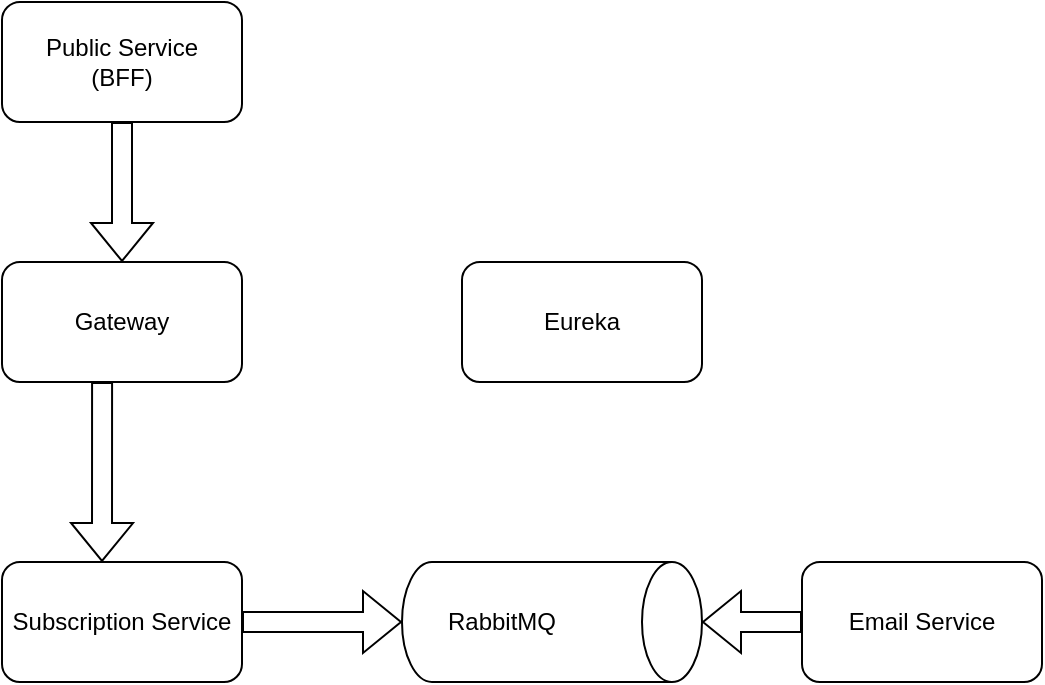 <mxfile version="16.5.2" type="github"><diagram id="0Ud8t94oXoK0_suaDVSE" name="Page-1"><mxGraphModel dx="1054" dy="839" grid="1" gridSize="10" guides="1" tooltips="1" connect="1" arrows="1" fold="1" page="1" pageScale="1" pageWidth="850" pageHeight="1100" math="0" shadow="0"><root><mxCell id="0"/><mxCell id="1" parent="0"/><mxCell id="Ep602I1Flr8ZqDiZRVQu-1" value="Public Service&lt;br&gt;(BFF)" style="rounded=1;whiteSpace=wrap;html=1;" vertex="1" parent="1"><mxGeometry x="280" y="40" width="120" height="60" as="geometry"/></mxCell><mxCell id="Ep602I1Flr8ZqDiZRVQu-2" value="Gateway" style="rounded=1;whiteSpace=wrap;html=1;" vertex="1" parent="1"><mxGeometry x="280" y="170" width="120" height="60" as="geometry"/></mxCell><mxCell id="Ep602I1Flr8ZqDiZRVQu-3" value="Subscription Service" style="rounded=1;whiteSpace=wrap;html=1;" vertex="1" parent="1"><mxGeometry x="280" y="320" width="120" height="60" as="geometry"/></mxCell><mxCell id="Ep602I1Flr8ZqDiZRVQu-4" value="" style="shape=cylinder3;boundedLbl=1;backgroundOutline=1;size=15;rotation=90;resizable=1;portConstraintRotation=0;metaEdit=0;html=1;labelBorderColor=none;whiteSpace=wrap;labelPosition=center;verticalLabelPosition=middle;align=center;verticalAlign=middle;" vertex="1" parent="1"><mxGeometry x="525" y="275" width="60" height="150" as="geometry"/></mxCell><mxCell id="Ep602I1Flr8ZqDiZRVQu-5" value="RabbitMQ" style="text;html=1;strokeColor=none;fillColor=none;align=center;verticalAlign=middle;whiteSpace=wrap;rounded=0;labelBorderColor=none;" vertex="1" parent="1"><mxGeometry x="500" y="335" width="60" height="30" as="geometry"/></mxCell><mxCell id="Ep602I1Flr8ZqDiZRVQu-6" value="Email Service&lt;br&gt;" style="rounded=1;whiteSpace=wrap;html=1;labelBorderColor=none;" vertex="1" parent="1"><mxGeometry x="680" y="320" width="120" height="60" as="geometry"/></mxCell><mxCell id="Ep602I1Flr8ZqDiZRVQu-7" value="" style="shape=flexArrow;endArrow=classic;html=1;rounded=0;exitX=0;exitY=0.5;exitDx=0;exitDy=0;" edge="1" parent="1" source="Ep602I1Flr8ZqDiZRVQu-6" target="Ep602I1Flr8ZqDiZRVQu-4"><mxGeometry width="50" height="50" relative="1" as="geometry"><mxPoint x="585" y="400" as="sourcePoint"/><mxPoint x="610" y="200" as="targetPoint"/></mxGeometry></mxCell><mxCell id="Ep602I1Flr8ZqDiZRVQu-8" value="" style="shape=flexArrow;endArrow=classic;html=1;rounded=0;exitX=1;exitY=0.5;exitDx=0;exitDy=0;entryX=0.5;entryY=1;entryDx=0;entryDy=0;entryPerimeter=0;" edge="1" parent="1" source="Ep602I1Flr8ZqDiZRVQu-3" target="Ep602I1Flr8ZqDiZRVQu-4"><mxGeometry width="50" height="50" relative="1" as="geometry"><mxPoint x="430" y="450" as="sourcePoint"/><mxPoint x="480" y="400" as="targetPoint"/></mxGeometry></mxCell><mxCell id="Ep602I1Flr8ZqDiZRVQu-9" value="" style="shape=flexArrow;endArrow=classic;html=1;rounded=0;exitX=0.5;exitY=1;exitDx=0;exitDy=0;entryX=0.5;entryY=0;entryDx=0;entryDy=0;" edge="1" parent="1" source="Ep602I1Flr8ZqDiZRVQu-1" target="Ep602I1Flr8ZqDiZRVQu-2"><mxGeometry width="50" height="50" relative="1" as="geometry"><mxPoint x="450" y="110" as="sourcePoint"/><mxPoint x="500" y="60" as="targetPoint"/></mxGeometry></mxCell><mxCell id="Ep602I1Flr8ZqDiZRVQu-10" value="" style="shape=flexArrow;endArrow=classic;html=1;rounded=0;exitX=0.417;exitY=1;exitDx=0;exitDy=0;exitPerimeter=0;" edge="1" parent="1" source="Ep602I1Flr8ZqDiZRVQu-2"><mxGeometry width="50" height="50" relative="1" as="geometry"><mxPoint x="170" y="350" as="sourcePoint"/><mxPoint x="330" y="320" as="targetPoint"/></mxGeometry></mxCell><mxCell id="Ep602I1Flr8ZqDiZRVQu-11" value="Eureka" style="rounded=1;whiteSpace=wrap;html=1;labelBorderColor=none;" vertex="1" parent="1"><mxGeometry x="510" y="170" width="120" height="60" as="geometry"/></mxCell></root></mxGraphModel></diagram></mxfile>